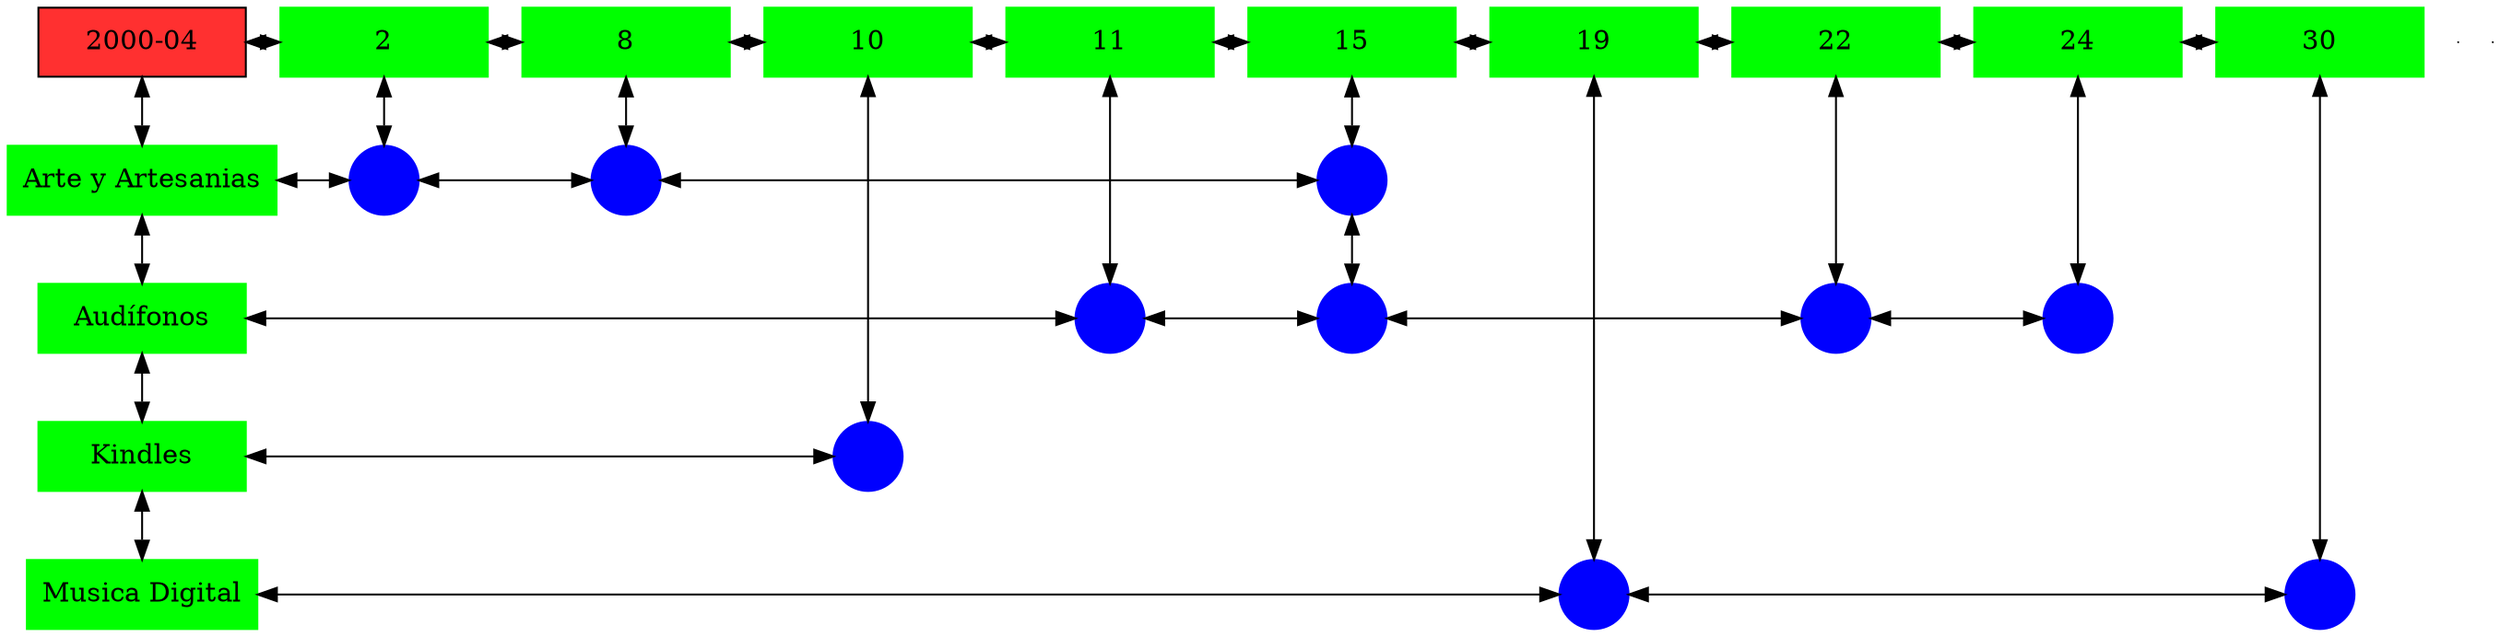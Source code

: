 digraph G{
node[shape="box"];
nodeMt[ label = "2000-04", width = 1.5, style = filled, fillcolor = firebrick1, group = 1 ];
e0[ shape = point, width = 0 ];
e1[ shape = point, width = 0 ];
node0xc001ee4730[label="2",color=green,style =filled,width = 1.5 group=2];
nodeMt->node0xc001ee4730[dir="both"];
{rank=same;nodeMt;node0xc001ee4730;}
node0xc001e6f9f0[label="8",color=green,style =filled,width = 1.5 group=8];
node0xc001ee4730->node0xc001e6f9f0[dir="both"];
{rank=same;node0xc001ee4730;node0xc001e6f9f0;}
node0xc001efa370[label="10",color=green,style =filled,width = 1.5 group=10];
node0xc001e6f9f0->node0xc001efa370[dir="both"];
{rank=same;node0xc001e6f9f0;node0xc001efa370;}
node0xc001e3eaf0[label="11",color=green,style =filled,width = 1.5 group=11];
node0xc001efa370->node0xc001e3eaf0[dir="both"];
{rank=same;node0xc001efa370;node0xc001e3eaf0;}
node0xc001e97d60[label="15",color=green,style =filled,width = 1.5 group=15];
node0xc001e3eaf0->node0xc001e97d60[dir="both"];
{rank=same;node0xc001e3eaf0;node0xc001e97d60;}
node0xc0022e4050[label="19",color=green,style =filled,width = 1.5 group=19];
node0xc001e97d60->node0xc0022e4050[dir="both"];
{rank=same;node0xc001e97d60;node0xc0022e4050;}
node0xc002238d20[label="22",color=green,style =filled,width = 1.5 group=22];
node0xc0022e4050->node0xc002238d20[dir="both"];
{rank=same;node0xc0022e4050;node0xc002238d20;}
node0xc001fa30e0[label="24",color=green,style =filled,width = 1.5 group=24];
node0xc002238d20->node0xc001fa30e0[dir="both"];
{rank=same;node0xc002238d20;node0xc001fa30e0;}
node0xc001e2ddb0[label="30",color=green,style =filled,width = 1.5 group=30];
node0xc001fa30e0->node0xc001e2ddb0[dir="both"];
{rank=same;node0xc001fa30e0;node0xc001e2ddb0;}
node0xc001e6f9a0[label="Arte y Artesanias",color=green,style =filled width = 1.5 group=1];
node0xc001ee2480[label="",color=blue,style =filled, width = 0.5 group=2 shape=circle];
node0xc001e6f9a0->node0xc001ee2480[dir="both"];
{rank=same;node0xc001e6f9a0;node0xc001ee2480;}
node0xc001e74600[label="",color=blue,style =filled, width = 0.5 group=8 shape=circle];
node0xc001ee2480->node0xc001e74600[dir="both"];
{rank=same;node0xc001e74600;node0xc001ee2480;}
node0xc001e8bf80[label="",color=blue,style =filled, width = 0.5 group=15 shape=circle];
node0xc001e74600->node0xc001e8bf80[dir="both"];
{rank=same;node0xc001e8bf80;node0xc001e74600;}
node0xc001e3eaa0[label="Audífonos",color=green,style =filled width = 1.5 group=1];
node0xc001e2b700[label="",color=blue,style =filled, width = 0.5 group=11 shape=circle];
node0xc001e3eaa0->node0xc001e2b700[dir="both"];
{rank=same;node0xc001e3eaa0;node0xc001e2b700;}
node0xc0022b1100[label="",color=blue,style =filled, width = 0.5 group=15 shape=circle];
node0xc001e2b700->node0xc0022b1100[dir="both"];
{rank=same;node0xc0022b1100;node0xc001e2b700;}
node0xc002233980[label="",color=blue,style =filled, width = 0.5 group=22 shape=circle];
node0xc0022b1100->node0xc002233980[dir="both"];
{rank=same;node0xc002233980;node0xc0022b1100;}
node0xc001f99400[label="",color=blue,style =filled, width = 0.5 group=24 shape=circle];
node0xc002233980->node0xc001f99400[dir="both"];
{rank=same;node0xc001f99400;node0xc002233980;}
node0xc001efa320[label="Kindles",color=green,style =filled width = 1.5 group=1];
node0xc001ee3580[label="",color=blue,style =filled, width = 0.5 group=10 shape=circle];
node0xc001efa320->node0xc001ee3580[dir="both"];
{rank=same;node0xc001efa320;node0xc001ee3580;}
node0xc001e2dd60[label="Musica Digital",color=green,style =filled width = 1.5 group=1];
node0xc0022dcb00[label="",color=blue,style =filled, width = 0.5 group=19 shape=circle];
node0xc001e2dd60->node0xc0022dcb00[dir="both"];
{rank=same;node0xc001e2dd60;node0xc0022dcb00;}
node0xc001e2b000[label="",color=blue,style =filled, width = 0.5 group=30 shape=circle];
node0xc0022dcb00->node0xc001e2b000[dir="both"];
{rank=same;node0xc001e2b000;node0xc0022dcb00;}
node0xc001ee4730->node0xc001ee2480[dir="both"];
node0xc001e6f9f0->node0xc001e74600[dir="both"];
node0xc001efa370->node0xc001ee3580[dir="both"];
node0xc001e3eaf0->node0xc001e2b700[dir="both"];
node0xc001e97d60->node0xc001e8bf80[dir="both"];
node0xc001e8bf80->node0xc0022b1100[dir="both"];
node0xc0022e4050->node0xc0022dcb00[dir="both"];
node0xc002238d20->node0xc002233980[dir="both"];
node0xc001fa30e0->node0xc001f99400[dir="both"];
node0xc001e2ddb0->node0xc001e2b000[dir="both"];
nodeMt->node0xc001e6f9a0[dir="both"];
node0xc001e6f9a0->node0xc001e3eaa0[dir="both"];
node0xc001e3eaa0->node0xc001efa320[dir="both"];
node0xc001efa320->node0xc001e2dd60[dir="both"];
}
